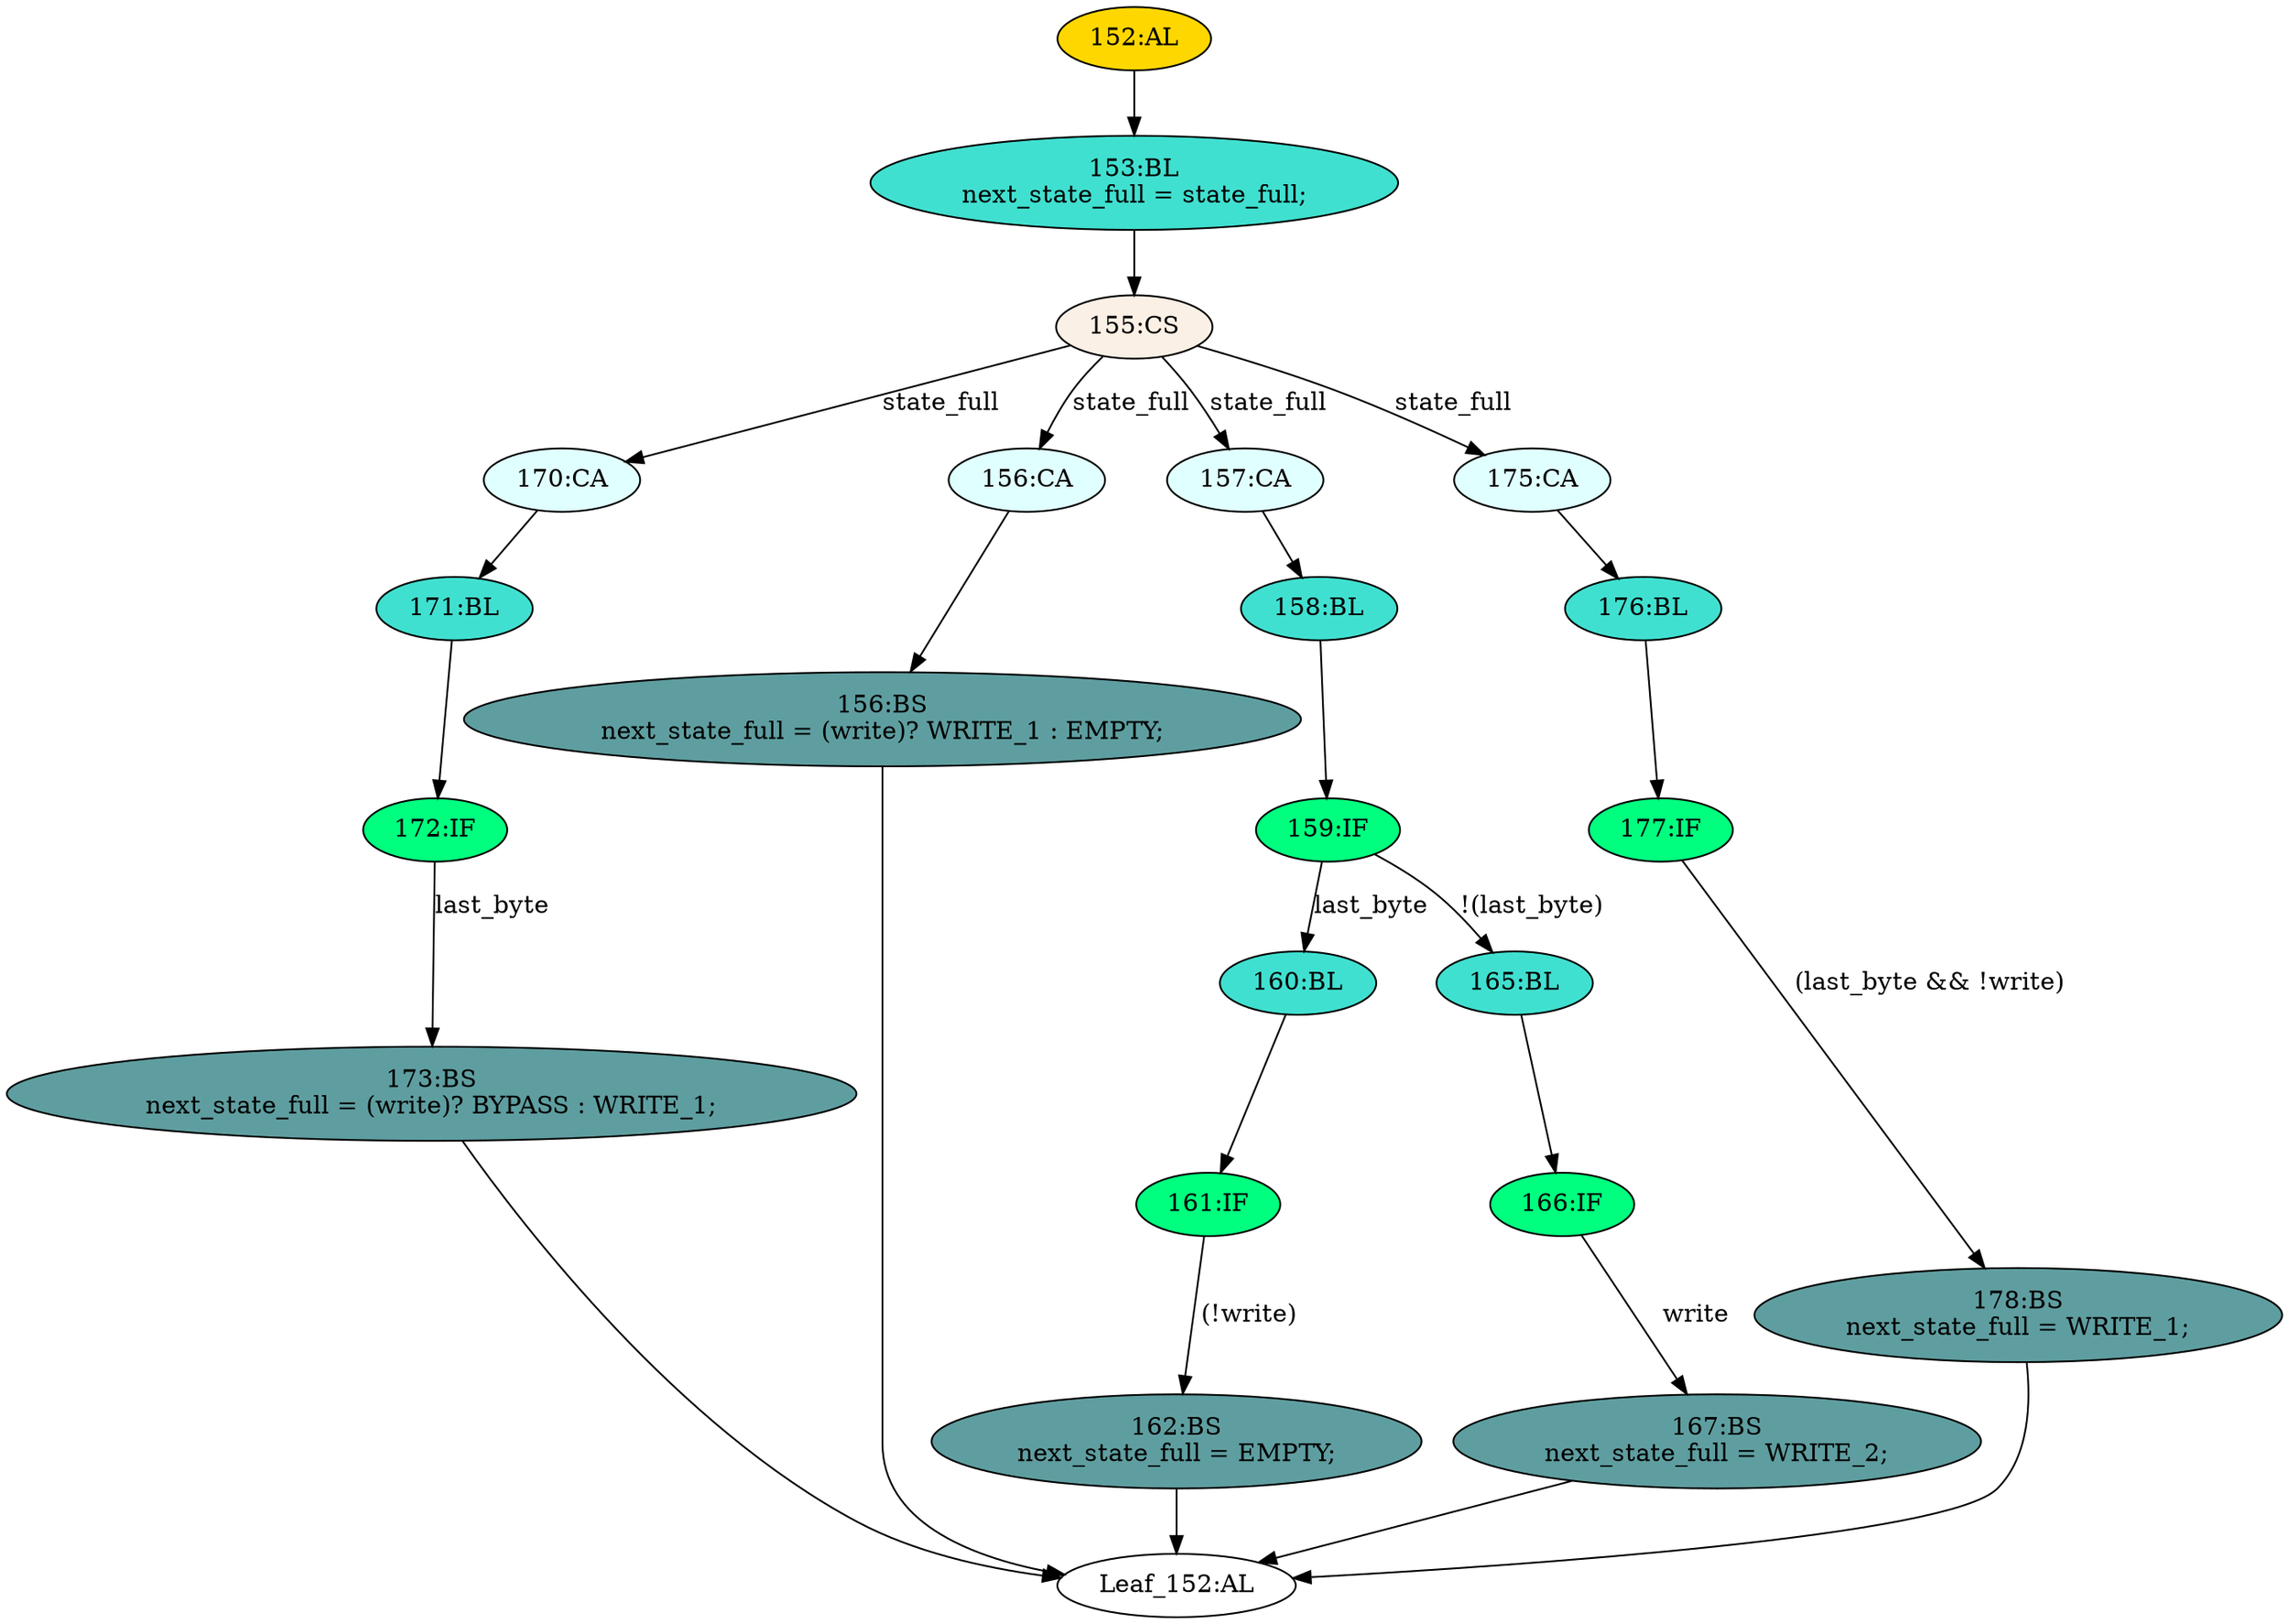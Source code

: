 strict digraph "" {
	node [label="\N"];
	"171:BL"	 [ast="<pyverilog.vparser.ast.Block object at 0x7fcd18377a10>",
		fillcolor=turquoise,
		label="171:BL",
		statements="[]",
		style=filled,
		typ=Block];
	"172:IF"	 [ast="<pyverilog.vparser.ast.IfStatement object at 0x7fcd1837b450>",
		fillcolor=springgreen,
		label="172:IF",
		statements="[]",
		style=filled,
		typ=IfStatement];
	"171:BL" -> "172:IF"	 [cond="[]",
		lineno=None];
	"159:IF"	 [ast="<pyverilog.vparser.ast.IfStatement object at 0x7fcd1837b810>",
		fillcolor=springgreen,
		label="159:IF",
		statements="[]",
		style=filled,
		typ=IfStatement];
	"160:BL"	 [ast="<pyverilog.vparser.ast.Block object at 0x7fcd1837ba90>",
		fillcolor=turquoise,
		label="160:BL",
		statements="[]",
		style=filled,
		typ=Block];
	"159:IF" -> "160:BL"	 [cond="['last_byte']",
		label=last_byte,
		lineno=159];
	"165:BL"	 [ast="<pyverilog.vparser.ast.Block object at 0x7fcd1837b850>",
		fillcolor=turquoise,
		label="165:BL",
		statements="[]",
		style=filled,
		typ=Block];
	"159:IF" -> "165:BL"	 [cond="['last_byte']",
		label="!(last_byte)",
		lineno=159];
	"176:BL"	 [ast="<pyverilog.vparser.ast.Block object at 0x7fcd1837bd50>",
		fillcolor=turquoise,
		label="176:BL",
		statements="[]",
		style=filled,
		typ=Block];
	"177:IF"	 [ast="<pyverilog.vparser.ast.IfStatement object at 0x7fcd1837bd90>",
		fillcolor=springgreen,
		label="177:IF",
		statements="[]",
		style=filled,
		typ=IfStatement];
	"176:BL" -> "177:IF"	 [cond="[]",
		lineno=None];
	"Leaf_152:AL"	 [def_var="['next_state_full']",
		label="Leaf_152:AL"];
	"170:CA"	 [ast="<pyverilog.vparser.ast.Case object at 0x7fcd1837f090>",
		fillcolor=lightcyan,
		label="170:CA",
		statements="[]",
		style=filled,
		typ=Case];
	"170:CA" -> "171:BL"	 [cond="[]",
		lineno=None];
	"156:CA"	 [ast="<pyverilog.vparser.ast.Case object at 0x7fcd1837f110>",
		fillcolor=lightcyan,
		label="156:CA",
		statements="[]",
		style=filled,
		typ=Case];
	"156:BS"	 [ast="<pyverilog.vparser.ast.BlockingSubstitution object at 0x7fcd1837f190>",
		fillcolor=cadetblue,
		label="156:BS
next_state_full = (write)? WRITE_1 : EMPTY;",
		statements="[<pyverilog.vparser.ast.BlockingSubstitution object at 0x7fcd1837f190>]",
		style=filled,
		typ=BlockingSubstitution];
	"156:CA" -> "156:BS"	 [cond="[]",
		lineno=None];
	"178:BS"	 [ast="<pyverilog.vparser.ast.BlockingSubstitution object at 0x7fcd1837bdd0>",
		fillcolor=cadetblue,
		label="178:BS
next_state_full = WRITE_1;",
		statements="[<pyverilog.vparser.ast.BlockingSubstitution object at 0x7fcd1837bdd0>]",
		style=filled,
		typ=BlockingSubstitution];
	"178:BS" -> "Leaf_152:AL"	 [cond="[]",
		lineno=None];
	"167:BS"	 [ast="<pyverilog.vparser.ast.BlockingSubstitution object at 0x7fcd1837b8d0>",
		fillcolor=cadetblue,
		label="167:BS
next_state_full = WRITE_2;",
		statements="[<pyverilog.vparser.ast.BlockingSubstitution object at 0x7fcd1837b8d0>]",
		style=filled,
		typ=BlockingSubstitution];
	"167:BS" -> "Leaf_152:AL"	 [cond="[]",
		lineno=None];
	"161:IF"	 [ast="<pyverilog.vparser.ast.IfStatement object at 0x7fcd1837bad0>",
		fillcolor=springgreen,
		label="161:IF",
		statements="[]",
		style=filled,
		typ=IfStatement];
	"160:BL" -> "161:IF"	 [cond="[]",
		lineno=None];
	"153:BL"	 [ast="<pyverilog.vparser.ast.Block object at 0x7fcd1837f590>",
		fillcolor=turquoise,
		label="153:BL
next_state_full = state_full;",
		statements="[<pyverilog.vparser.ast.BlockingSubstitution object at 0x7fcd1837f410>]",
		style=filled,
		typ=Block];
	"155:CS"	 [ast="<pyverilog.vparser.ast.CaseStatement object at 0x7fcd1837f5d0>",
		fillcolor=linen,
		label="155:CS",
		statements="[]",
		style=filled,
		typ=CaseStatement];
	"153:BL" -> "155:CS"	 [cond="[]",
		lineno=None];
	"173:BS"	 [ast="<pyverilog.vparser.ast.BlockingSubstitution object at 0x7fcd1837b550>",
		fillcolor=cadetblue,
		label="173:BS
next_state_full = (write)? BYPASS : WRITE_1;",
		statements="[<pyverilog.vparser.ast.BlockingSubstitution object at 0x7fcd1837b550>]",
		style=filled,
		typ=BlockingSubstitution];
	"172:IF" -> "173:BS"	 [cond="['last_byte']",
		label=last_byte,
		lineno=172];
	"155:CS" -> "170:CA"	 [cond="['state_full']",
		label=state_full,
		lineno=155];
	"155:CS" -> "156:CA"	 [cond="['state_full']",
		label=state_full,
		lineno=155];
	"157:CA"	 [ast="<pyverilog.vparser.ast.Case object at 0x7fcd1837f690>",
		fillcolor=lightcyan,
		label="157:CA",
		statements="[]",
		style=filled,
		typ=Case];
	"155:CS" -> "157:CA"	 [cond="['state_full']",
		label=state_full,
		lineno=155];
	"175:CA"	 [ast="<pyverilog.vparser.ast.Case object at 0x7fcd1837f750>",
		fillcolor=lightcyan,
		label="175:CA",
		statements="[]",
		style=filled,
		typ=Case];
	"155:CS" -> "175:CA"	 [cond="['state_full']",
		label=state_full,
		lineno=155];
	"158:BL"	 [ast="<pyverilog.vparser.ast.Block object at 0x7fcd1837f710>",
		fillcolor=turquoise,
		label="158:BL",
		statements="[]",
		style=filled,
		typ=Block];
	"158:BL" -> "159:IF"	 [cond="[]",
		lineno=None];
	"152:AL"	 [ast="<pyverilog.vparser.ast.Always object at 0x7fcd1837f810>",
		clk_sens=False,
		fillcolor=gold,
		label="152:AL",
		sens="['WRITE_1', 'state_full', 'write', 'WRITE_2', 'BYPASS', 'EMPTY']",
		statements="[]",
		style=filled,
		typ=Always,
		use_var="['last_byte', 'WRITE_1', 'state_full', 'write', 'WRITE_2', 'BYPASS', 'EMPTY']"];
	"152:AL" -> "153:BL"	 [cond="[]",
		lineno=None];
	"166:IF"	 [ast="<pyverilog.vparser.ast.IfStatement object at 0x7fcd1837b890>",
		fillcolor=springgreen,
		label="166:IF",
		statements="[]",
		style=filled,
		typ=IfStatement];
	"166:IF" -> "167:BS"	 [cond="['write']",
		label=write,
		lineno=166];
	"165:BL" -> "166:IF"	 [cond="[]",
		lineno=None];
	"157:CA" -> "158:BL"	 [cond="[]",
		lineno=None];
	"177:IF" -> "178:BS"	 [cond="['last_byte', 'write']",
		label="(last_byte && !write)",
		lineno=177];
	"162:BS"	 [ast="<pyverilog.vparser.ast.BlockingSubstitution object at 0x7fcd1837bb10>",
		fillcolor=cadetblue,
		label="162:BS
next_state_full = EMPTY;",
		statements="[<pyverilog.vparser.ast.BlockingSubstitution object at 0x7fcd1837bb10>]",
		style=filled,
		typ=BlockingSubstitution];
	"162:BS" -> "Leaf_152:AL"	 [cond="[]",
		lineno=None];
	"173:BS" -> "Leaf_152:AL"	 [cond="[]",
		lineno=None];
	"156:BS" -> "Leaf_152:AL"	 [cond="[]",
		lineno=None];
	"175:CA" -> "176:BL"	 [cond="[]",
		lineno=None];
	"161:IF" -> "162:BS"	 [cond="['write']",
		label="(!write)",
		lineno=161];
}
